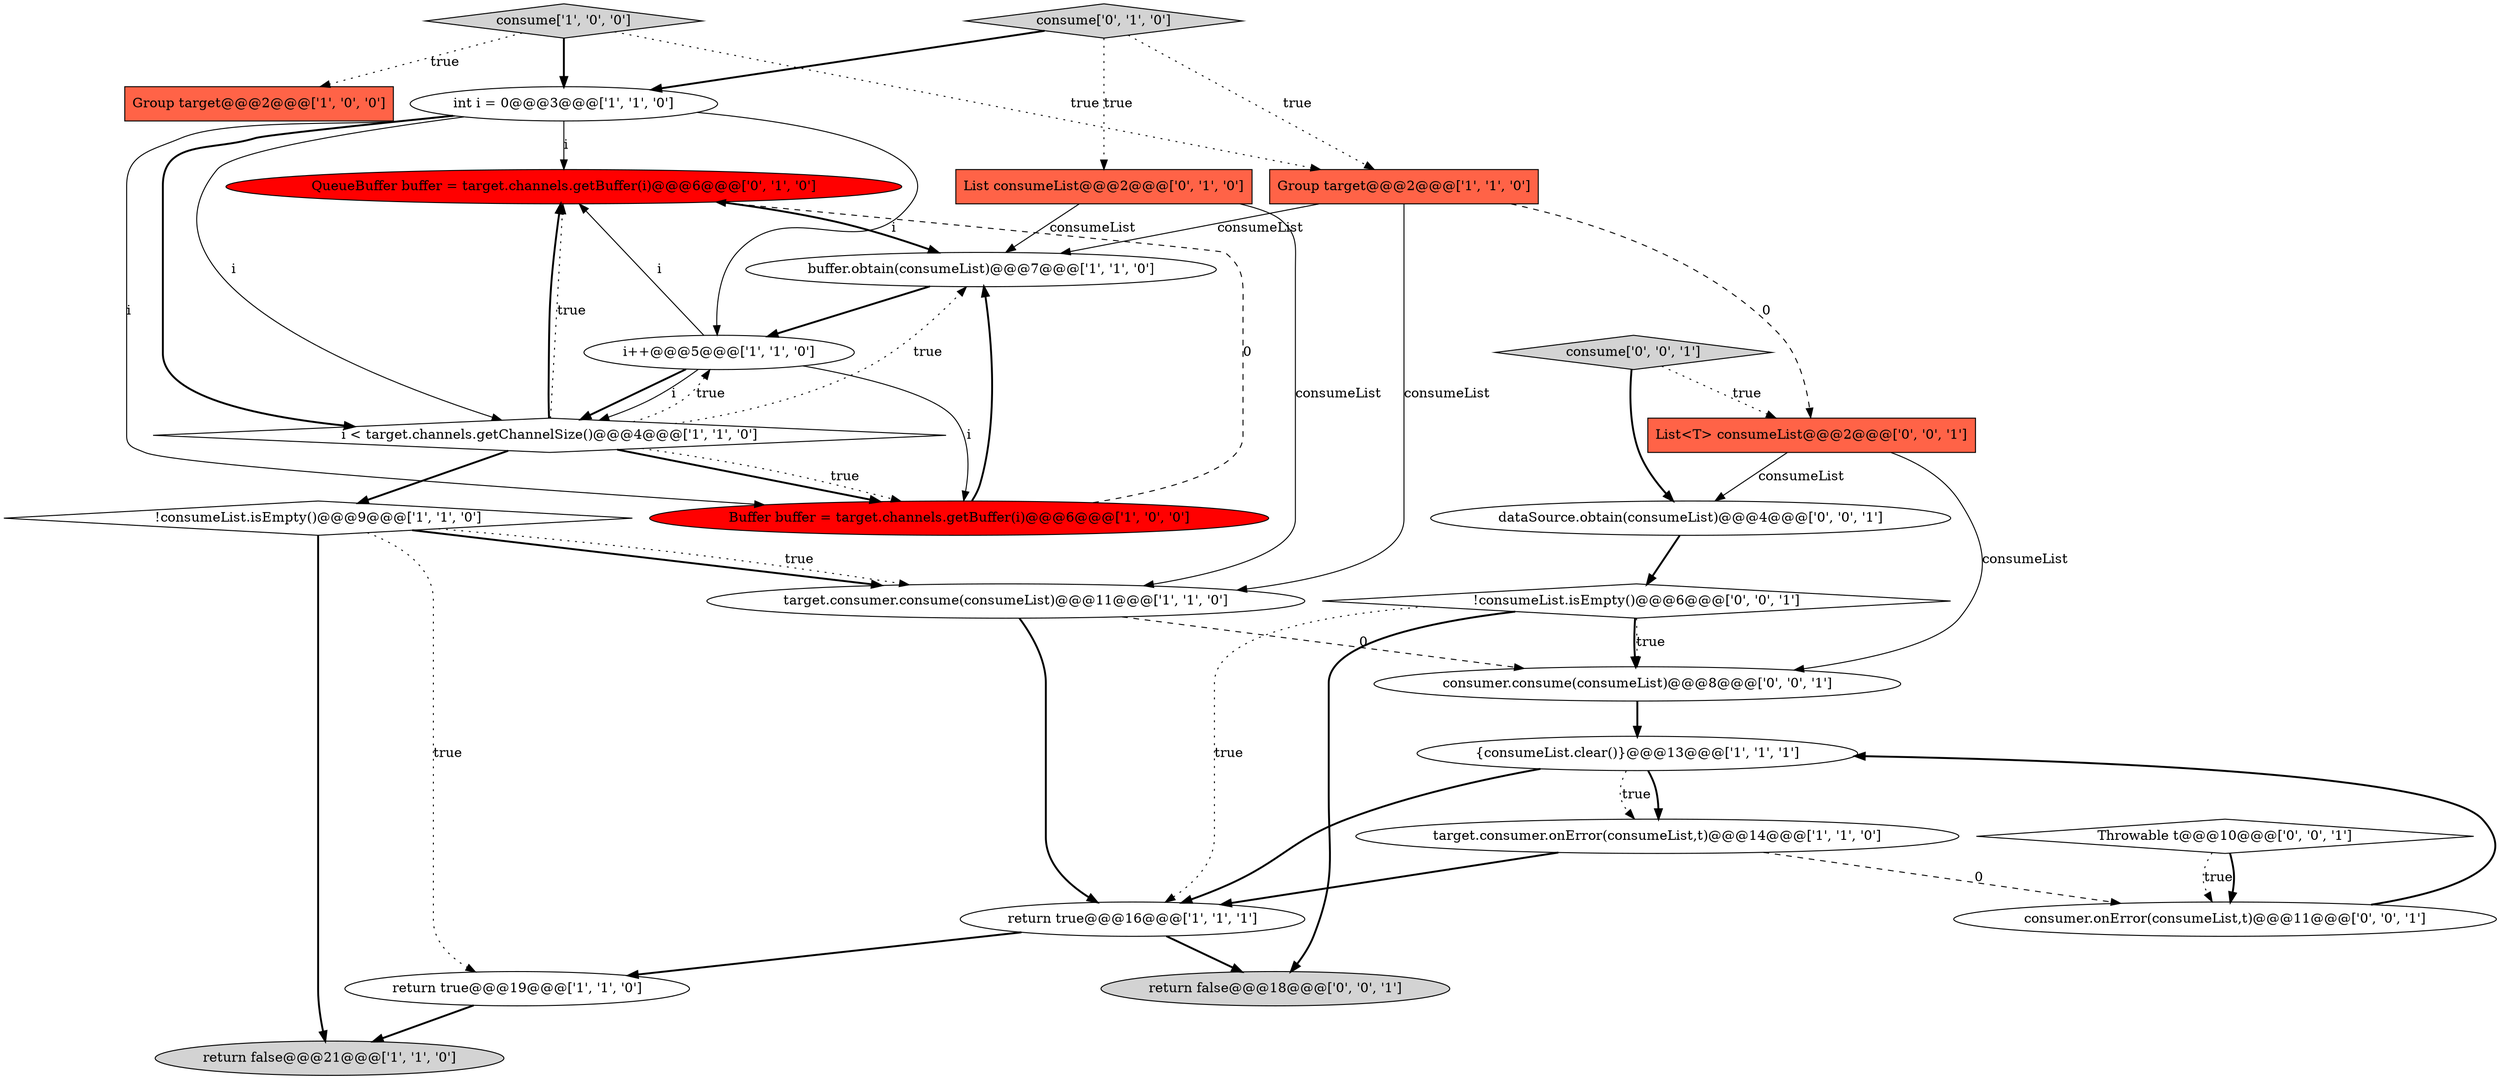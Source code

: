 digraph {
5 [style = filled, label = "Group target@@@2@@@['1', '0', '0']", fillcolor = tomato, shape = box image = "AAA0AAABBB1BBB"];
18 [style = filled, label = "consumer.onError(consumeList,t)@@@11@@@['0', '0', '1']", fillcolor = white, shape = ellipse image = "AAA0AAABBB3BBB"];
17 [style = filled, label = "QueueBuffer buffer = target.channels.getBuffer(i)@@@6@@@['0', '1', '0']", fillcolor = red, shape = ellipse image = "AAA1AAABBB2BBB"];
4 [style = filled, label = "int i = 0@@@3@@@['1', '1', '0']", fillcolor = white, shape = ellipse image = "AAA0AAABBB1BBB"];
20 [style = filled, label = "!consumeList.isEmpty()@@@6@@@['0', '0', '1']", fillcolor = white, shape = diamond image = "AAA0AAABBB3BBB"];
10 [style = filled, label = "return true@@@19@@@['1', '1', '0']", fillcolor = white, shape = ellipse image = "AAA0AAABBB1BBB"];
22 [style = filled, label = "Throwable t@@@10@@@['0', '0', '1']", fillcolor = white, shape = diamond image = "AAA0AAABBB3BBB"];
9 [style = filled, label = "target.consumer.onError(consumeList,t)@@@14@@@['1', '1', '0']", fillcolor = white, shape = ellipse image = "AAA0AAABBB1BBB"];
6 [style = filled, label = "target.consumer.consume(consumeList)@@@11@@@['1', '1', '0']", fillcolor = white, shape = ellipse image = "AAA0AAABBB1BBB"];
25 [style = filled, label = "consume['0', '0', '1']", fillcolor = lightgray, shape = diamond image = "AAA0AAABBB3BBB"];
1 [style = filled, label = "i++@@@5@@@['1', '1', '0']", fillcolor = white, shape = ellipse image = "AAA0AAABBB1BBB"];
12 [style = filled, label = "!consumeList.isEmpty()@@@9@@@['1', '1', '0']", fillcolor = white, shape = diamond image = "AAA0AAABBB1BBB"];
8 [style = filled, label = "buffer.obtain(consumeList)@@@7@@@['1', '1', '0']", fillcolor = white, shape = ellipse image = "AAA0AAABBB1BBB"];
7 [style = filled, label = "return false@@@21@@@['1', '1', '0']", fillcolor = lightgray, shape = ellipse image = "AAA0AAABBB1BBB"];
24 [style = filled, label = "dataSource.obtain(consumeList)@@@4@@@['0', '0', '1']", fillcolor = white, shape = ellipse image = "AAA0AAABBB3BBB"];
21 [style = filled, label = "consumer.consume(consumeList)@@@8@@@['0', '0', '1']", fillcolor = white, shape = ellipse image = "AAA0AAABBB3BBB"];
2 [style = filled, label = "return true@@@16@@@['1', '1', '1']", fillcolor = white, shape = ellipse image = "AAA0AAABBB1BBB"];
3 [style = filled, label = "consume['1', '0', '0']", fillcolor = lightgray, shape = diamond image = "AAA0AAABBB1BBB"];
0 [style = filled, label = "Buffer buffer = target.channels.getBuffer(i)@@@6@@@['1', '0', '0']", fillcolor = red, shape = ellipse image = "AAA1AAABBB1BBB"];
23 [style = filled, label = "List<T> consumeList@@@2@@@['0', '0', '1']", fillcolor = tomato, shape = box image = "AAA0AAABBB3BBB"];
15 [style = filled, label = "List consumeList@@@2@@@['0', '1', '0']", fillcolor = tomato, shape = box image = "AAA0AAABBB2BBB"];
19 [style = filled, label = "return false@@@18@@@['0', '0', '1']", fillcolor = lightgray, shape = ellipse image = "AAA0AAABBB3BBB"];
11 [style = filled, label = "i < target.channels.getChannelSize()@@@4@@@['1', '1', '0']", fillcolor = white, shape = diamond image = "AAA0AAABBB1BBB"];
16 [style = filled, label = "consume['0', '1', '0']", fillcolor = lightgray, shape = diamond image = "AAA0AAABBB2BBB"];
14 [style = filled, label = "Group target@@@2@@@['1', '1', '0']", fillcolor = tomato, shape = box image = "AAA0AAABBB1BBB"];
13 [style = filled, label = "{consumeList.clear()}@@@13@@@['1', '1', '1']", fillcolor = white, shape = ellipse image = "AAA0AAABBB1BBB"];
17->8 [style = bold, label=""];
23->21 [style = solid, label="consumeList"];
4->11 [style = solid, label="i"];
1->17 [style = solid, label="i"];
6->21 [style = dashed, label="0"];
2->19 [style = bold, label=""];
22->18 [style = dotted, label="true"];
15->8 [style = solid, label="consumeList"];
9->2 [style = bold, label=""];
11->1 [style = dotted, label="true"];
9->18 [style = dashed, label="0"];
16->15 [style = dotted, label="true"];
23->24 [style = solid, label="consumeList"];
4->1 [style = solid, label="i"];
11->17 [style = dotted, label="true"];
11->12 [style = bold, label=""];
20->21 [style = dotted, label="true"];
2->10 [style = bold, label=""];
12->6 [style = bold, label=""];
0->17 [style = dashed, label="0"];
10->7 [style = bold, label=""];
3->4 [style = bold, label=""];
12->7 [style = bold, label=""];
4->17 [style = solid, label="i"];
3->14 [style = dotted, label="true"];
1->11 [style = bold, label=""];
15->6 [style = solid, label="consumeList"];
6->2 [style = bold, label=""];
24->20 [style = bold, label=""];
20->21 [style = bold, label=""];
8->1 [style = bold, label=""];
14->6 [style = solid, label="consumeList"];
1->0 [style = solid, label="i"];
25->24 [style = bold, label=""];
11->0 [style = bold, label=""];
22->18 [style = bold, label=""];
3->5 [style = dotted, label="true"];
14->23 [style = dashed, label="0"];
12->10 [style = dotted, label="true"];
12->6 [style = dotted, label="true"];
11->0 [style = dotted, label="true"];
16->14 [style = dotted, label="true"];
0->8 [style = bold, label=""];
18->13 [style = bold, label=""];
1->11 [style = solid, label="i"];
4->0 [style = solid, label="i"];
11->17 [style = bold, label=""];
11->8 [style = dotted, label="true"];
14->8 [style = solid, label="consumeList"];
20->2 [style = dotted, label="true"];
13->9 [style = bold, label=""];
25->23 [style = dotted, label="true"];
16->4 [style = bold, label=""];
4->11 [style = bold, label=""];
20->19 [style = bold, label=""];
21->13 [style = bold, label=""];
13->2 [style = bold, label=""];
13->9 [style = dotted, label="true"];
}
